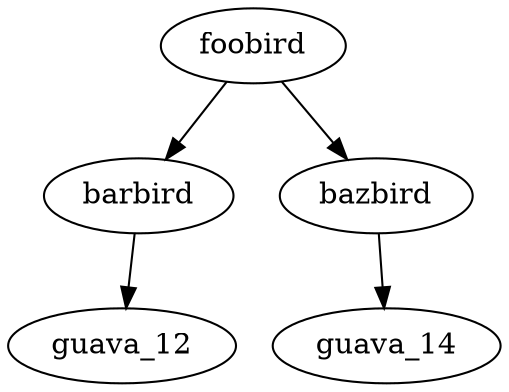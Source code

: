 digraph G {
  java_library_a [label="foobird"];
  java_library_b [label="barbird"];
  java_library_c [label="bazbird"];
  java_library_a -> java_library_b -> guava_12;
  java_library_a -> java_library_c -> guava_14;
}
